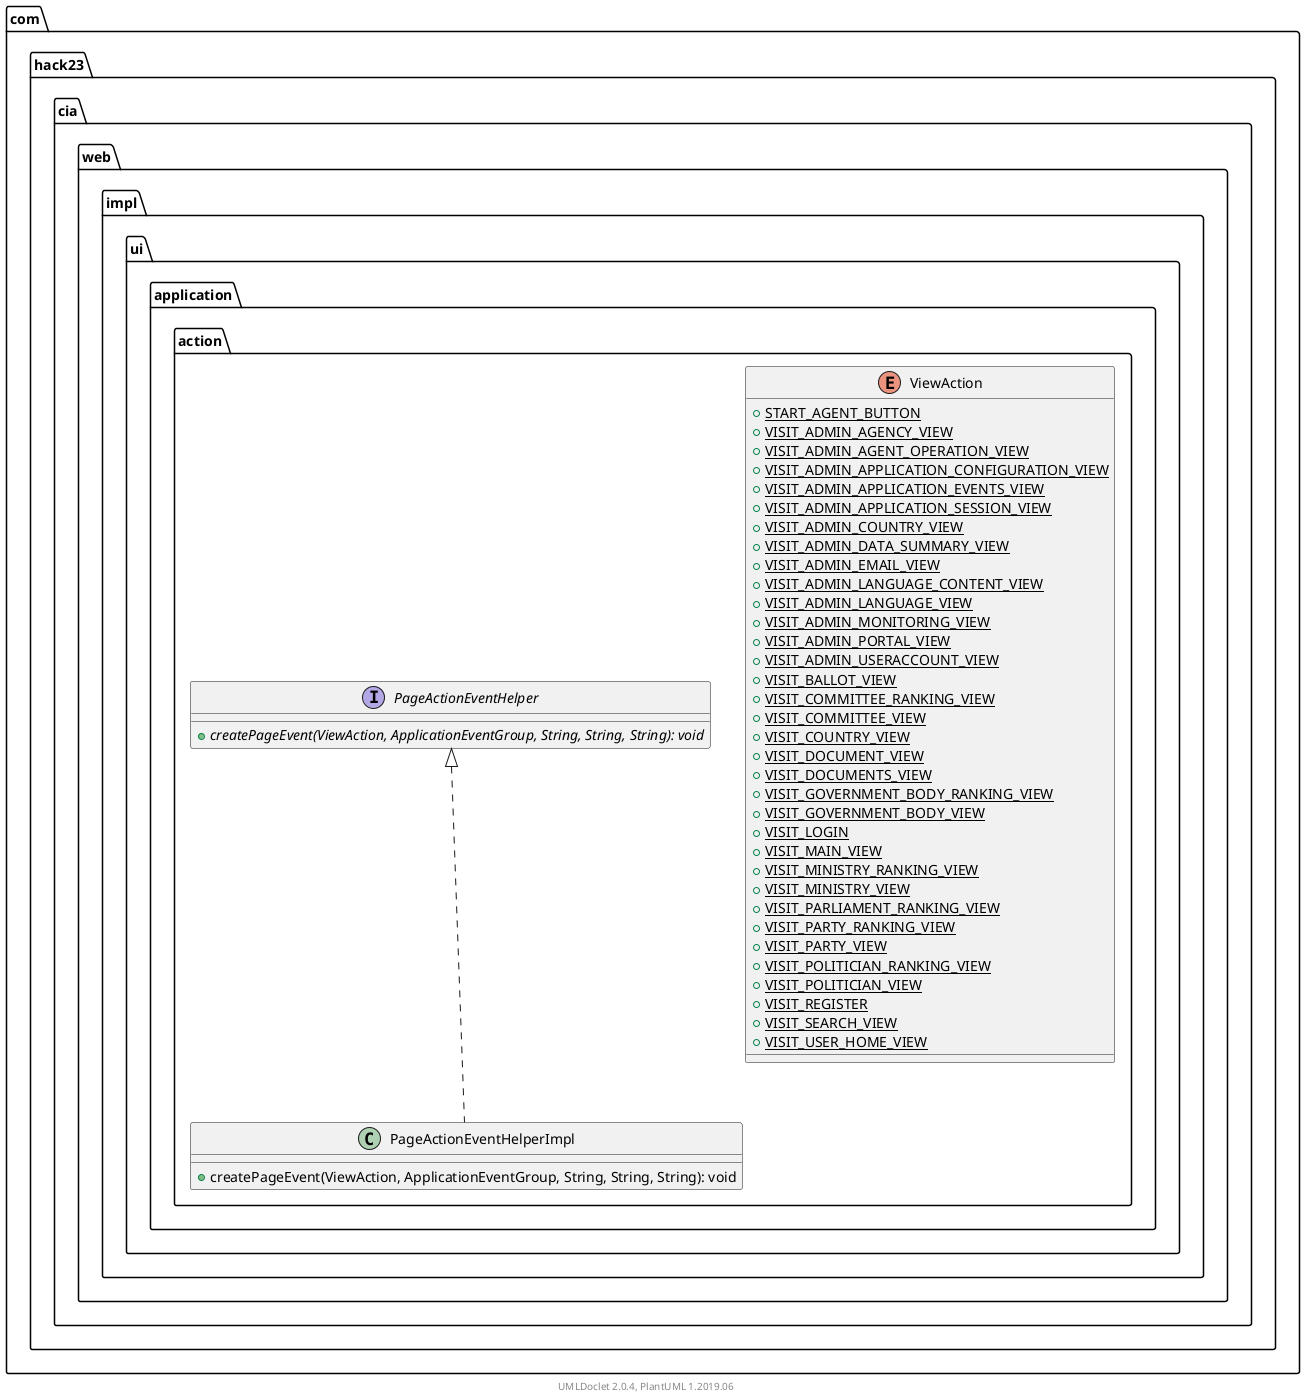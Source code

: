@startuml
    namespace com.hack23.cia.web.impl.ui.application.action {

        class PageActionEventHelperImpl [[PageActionEventHelperImpl.html]] {
            +createPageEvent(ViewAction, ApplicationEventGroup, String, String, String): void
        }

        enum ViewAction [[ViewAction.html]] {
            {static} +START_AGENT_BUTTON
            {static} +VISIT_ADMIN_AGENCY_VIEW
            {static} +VISIT_ADMIN_AGENT_OPERATION_VIEW
            {static} +VISIT_ADMIN_APPLICATION_CONFIGURATION_VIEW
            {static} +VISIT_ADMIN_APPLICATION_EVENTS_VIEW
            {static} +VISIT_ADMIN_APPLICATION_SESSION_VIEW
            {static} +VISIT_ADMIN_COUNTRY_VIEW
            {static} +VISIT_ADMIN_DATA_SUMMARY_VIEW
            {static} +VISIT_ADMIN_EMAIL_VIEW
            {static} +VISIT_ADMIN_LANGUAGE_CONTENT_VIEW
            {static} +VISIT_ADMIN_LANGUAGE_VIEW
            {static} +VISIT_ADMIN_MONITORING_VIEW
            {static} +VISIT_ADMIN_PORTAL_VIEW
            {static} +VISIT_ADMIN_USERACCOUNT_VIEW
            {static} +VISIT_BALLOT_VIEW
            {static} +VISIT_COMMITTEE_RANKING_VIEW
            {static} +VISIT_COMMITTEE_VIEW
            {static} +VISIT_COUNTRY_VIEW
            {static} +VISIT_DOCUMENT_VIEW
            {static} +VISIT_DOCUMENTS_VIEW
            {static} +VISIT_GOVERNMENT_BODY_RANKING_VIEW
            {static} +VISIT_GOVERNMENT_BODY_VIEW
            {static} +VISIT_LOGIN
            {static} +VISIT_MAIN_VIEW
            {static} +VISIT_MINISTRY_RANKING_VIEW
            {static} +VISIT_MINISTRY_VIEW
            {static} +VISIT_PARLIAMENT_RANKING_VIEW
            {static} +VISIT_PARTY_RANKING_VIEW
            {static} +VISIT_PARTY_VIEW
            {static} +VISIT_POLITICIAN_RANKING_VIEW
            {static} +VISIT_POLITICIAN_VIEW
            {static} +VISIT_REGISTER
            {static} +VISIT_SEARCH_VIEW
            {static} +VISIT_USER_HOME_VIEW
        }

        interface PageActionEventHelper [[PageActionEventHelper.html]] {
            {abstract} +createPageEvent(ViewAction, ApplicationEventGroup, String, String, String): void
        }

        PageActionEventHelper <|.. PageActionEventHelperImpl
    }

    center footer UMLDoclet 2.0.4, PlantUML 1.2019.06
@enduml
